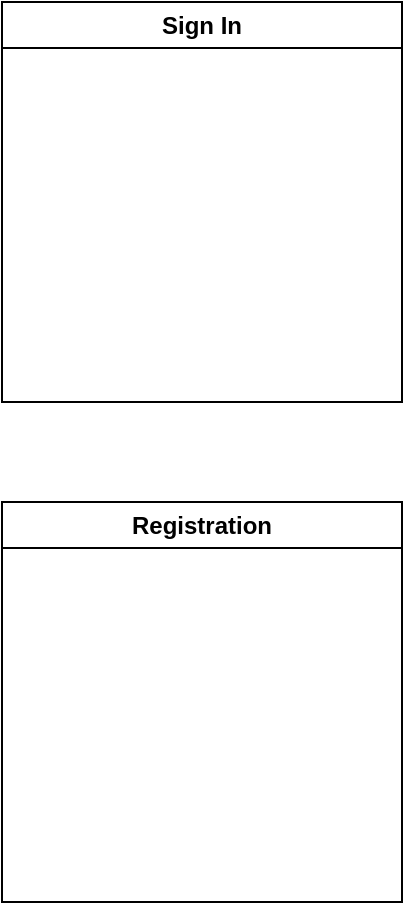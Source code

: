 <mxfile version="20.8.23" type="github"><diagram name="Page-1" id="6d5e41h9tubrzw9sDfa3"><mxGraphModel dx="880" dy="510" grid="1" gridSize="10" guides="1" tooltips="1" connect="1" arrows="1" fold="1" page="1" pageScale="1" pageWidth="850" pageHeight="1100" math="0" shadow="0"><root><mxCell id="0"/><mxCell id="1" parent="0"/><mxCell id="1HfzJQbWwxZRxlgSRNp6-1" value="Sign In" style="swimlane;whiteSpace=wrap;html=1;startSize=23;" vertex="1" parent="1"><mxGeometry x="160" y="100" width="200" height="200" as="geometry"/></mxCell><mxCell id="1HfzJQbWwxZRxlgSRNp6-2" value="Registration" style="swimlane;whiteSpace=wrap;html=1;" vertex="1" parent="1"><mxGeometry x="160" y="350" width="200" height="200" as="geometry"/></mxCell></root></mxGraphModel></diagram></mxfile>
